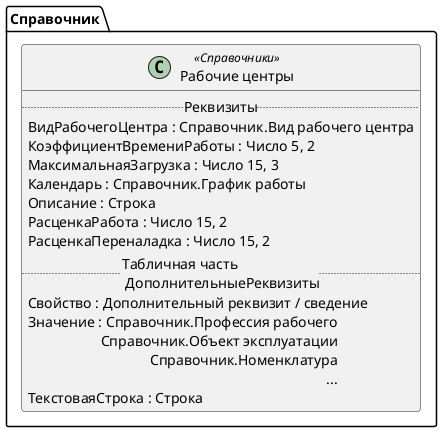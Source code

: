 ﻿@startuml РабочиеЦентры
'!include templates.wsd
'..\include templates.wsd
class Справочник.РабочиеЦентры as "Рабочие центры" <<Справочники>>
{
..Реквизиты..
ВидРабочегоЦентра : Справочник.Вид рабочего центра
КоэффициентВремениРаботы : Число 5, 2
МаксимальнаяЗагрузка : Число 15, 3
Календарь : Справочник.График работы
Описание : Строка
РасценкаРабота : Число 15, 2
РасценкаПереналадка : Число 15, 2
..Табличная часть \n ДополнительныеРеквизиты..
Свойство : Дополнительный реквизит / сведение
Значение : Справочник.Профессия рабочего\rСправочник.Объект эксплуатации\rСправочник.Номенклатура\r...
ТекстоваяСтрока : Строка
}
@enduml
